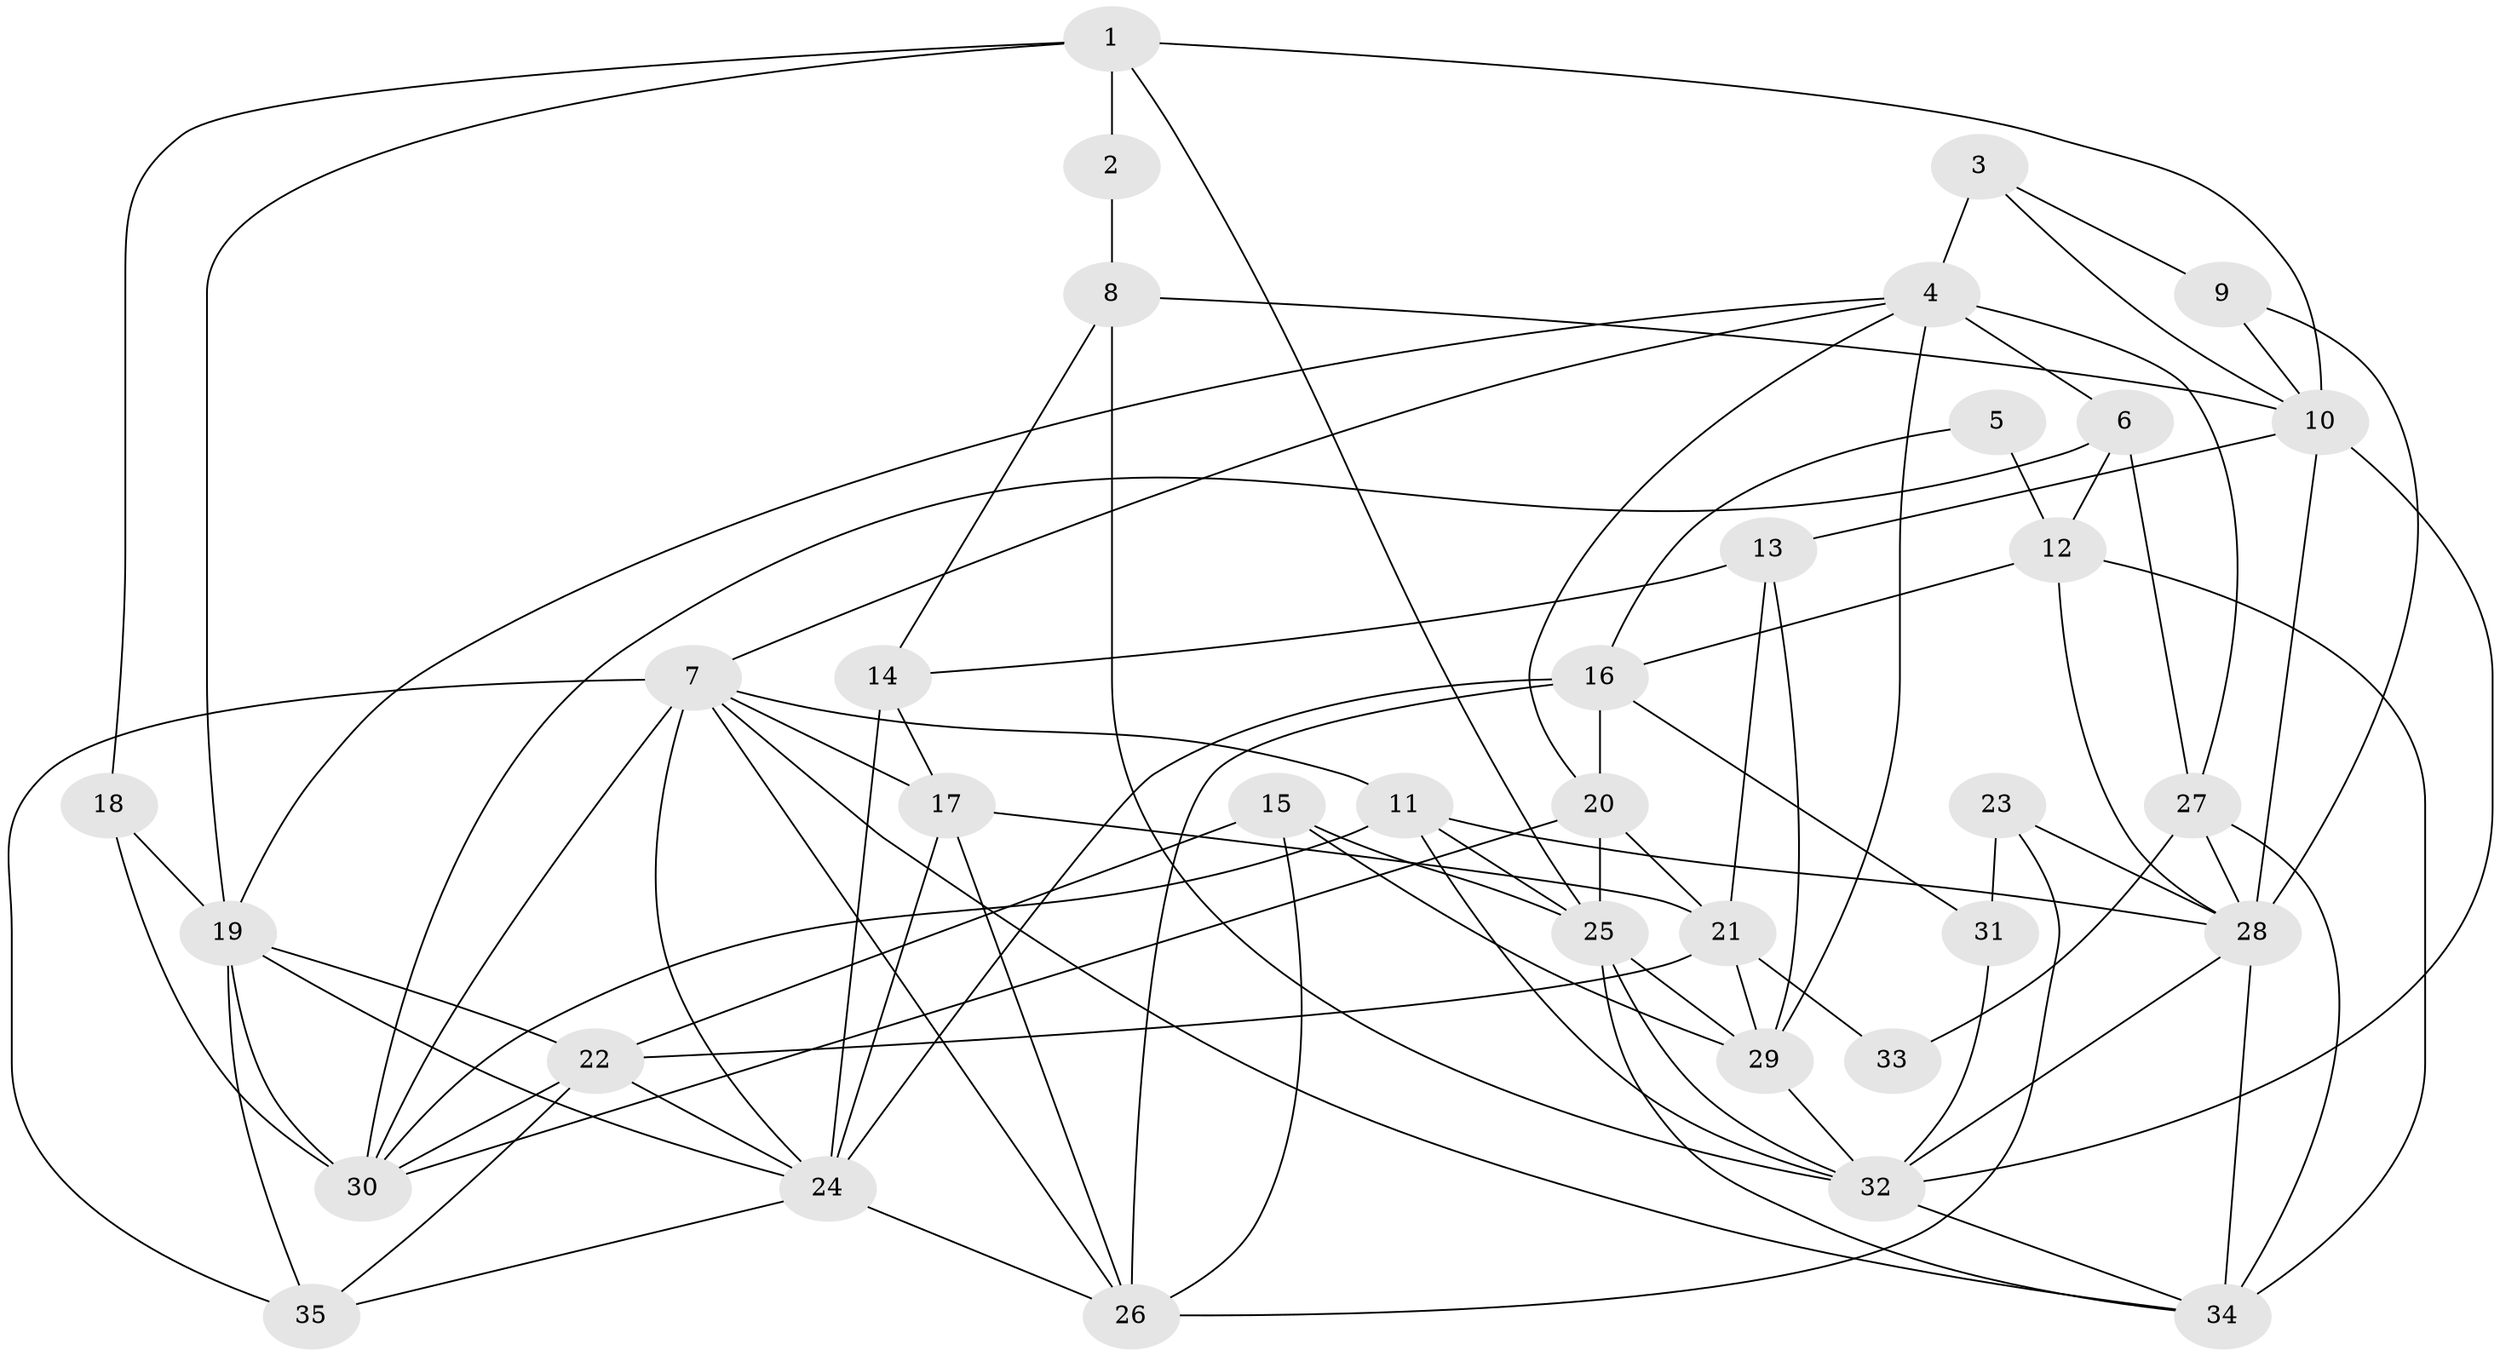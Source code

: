 // original degree distribution, {4: 0.3384615384615385, 5: 0.2, 6: 0.07692307692307693, 2: 0.15384615384615385, 3: 0.18461538461538463, 7: 0.046153846153846156}
// Generated by graph-tools (version 1.1) at 2025/02/03/09/25 03:02:02]
// undirected, 35 vertices, 89 edges
graph export_dot {
graph [start="1"]
  node [color=gray90,style=filled];
  1;
  2;
  3;
  4;
  5;
  6;
  7;
  8;
  9;
  10;
  11;
  12;
  13;
  14;
  15;
  16;
  17;
  18;
  19;
  20;
  21;
  22;
  23;
  24;
  25;
  26;
  27;
  28;
  29;
  30;
  31;
  32;
  33;
  34;
  35;
  1 -- 2 [weight=2.0];
  1 -- 10 [weight=1.0];
  1 -- 18 [weight=1.0];
  1 -- 19 [weight=1.0];
  1 -- 25 [weight=1.0];
  2 -- 8 [weight=1.0];
  3 -- 4 [weight=2.0];
  3 -- 9 [weight=1.0];
  3 -- 10 [weight=1.0];
  4 -- 6 [weight=1.0];
  4 -- 7 [weight=1.0];
  4 -- 19 [weight=1.0];
  4 -- 20 [weight=1.0];
  4 -- 27 [weight=1.0];
  4 -- 29 [weight=1.0];
  5 -- 12 [weight=1.0];
  5 -- 16 [weight=1.0];
  6 -- 12 [weight=1.0];
  6 -- 27 [weight=1.0];
  6 -- 30 [weight=1.0];
  7 -- 11 [weight=1.0];
  7 -- 17 [weight=1.0];
  7 -- 24 [weight=1.0];
  7 -- 26 [weight=1.0];
  7 -- 30 [weight=2.0];
  7 -- 34 [weight=1.0];
  7 -- 35 [weight=1.0];
  8 -- 10 [weight=1.0];
  8 -- 14 [weight=1.0];
  8 -- 32 [weight=1.0];
  9 -- 10 [weight=1.0];
  9 -- 28 [weight=1.0];
  10 -- 13 [weight=1.0];
  10 -- 28 [weight=1.0];
  10 -- 32 [weight=1.0];
  11 -- 25 [weight=1.0];
  11 -- 28 [weight=1.0];
  11 -- 30 [weight=1.0];
  11 -- 32 [weight=1.0];
  12 -- 16 [weight=1.0];
  12 -- 28 [weight=1.0];
  12 -- 34 [weight=1.0];
  13 -- 14 [weight=1.0];
  13 -- 21 [weight=1.0];
  13 -- 29 [weight=1.0];
  14 -- 17 [weight=1.0];
  14 -- 24 [weight=1.0];
  15 -- 22 [weight=1.0];
  15 -- 25 [weight=1.0];
  15 -- 26 [weight=1.0];
  15 -- 29 [weight=1.0];
  16 -- 20 [weight=1.0];
  16 -- 24 [weight=2.0];
  16 -- 26 [weight=1.0];
  16 -- 31 [weight=2.0];
  17 -- 21 [weight=1.0];
  17 -- 24 [weight=1.0];
  17 -- 26 [weight=1.0];
  18 -- 19 [weight=1.0];
  18 -- 30 [weight=2.0];
  19 -- 22 [weight=1.0];
  19 -- 24 [weight=1.0];
  19 -- 30 [weight=1.0];
  19 -- 35 [weight=1.0];
  20 -- 21 [weight=1.0];
  20 -- 25 [weight=1.0];
  20 -- 30 [weight=1.0];
  21 -- 22 [weight=2.0];
  21 -- 29 [weight=1.0];
  21 -- 33 [weight=2.0];
  22 -- 24 [weight=1.0];
  22 -- 30 [weight=1.0];
  22 -- 35 [weight=1.0];
  23 -- 26 [weight=1.0];
  23 -- 28 [weight=1.0];
  23 -- 31 [weight=1.0];
  24 -- 26 [weight=1.0];
  24 -- 35 [weight=1.0];
  25 -- 29 [weight=1.0];
  25 -- 32 [weight=1.0];
  25 -- 34 [weight=1.0];
  27 -- 28 [weight=1.0];
  27 -- 33 [weight=2.0];
  27 -- 34 [weight=2.0];
  28 -- 32 [weight=1.0];
  28 -- 34 [weight=1.0];
  29 -- 32 [weight=1.0];
  31 -- 32 [weight=1.0];
  32 -- 34 [weight=1.0];
}
